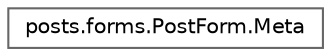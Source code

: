 digraph "Graphical Class Hierarchy"
{
 // LATEX_PDF_SIZE
  bgcolor="transparent";
  edge [fontname=Helvetica,fontsize=10,labelfontname=Helvetica,labelfontsize=10];
  node [fontname=Helvetica,fontsize=10,shape=box,height=0.2,width=0.4];
  rankdir="LR";
  Node0 [id="Node000000",label="posts.forms.PostForm.Meta",height=0.2,width=0.4,color="grey40", fillcolor="white", style="filled",URL="$classposts_1_1forms_1_1_post_form_1_1_meta.html",tooltip=" "];
}
